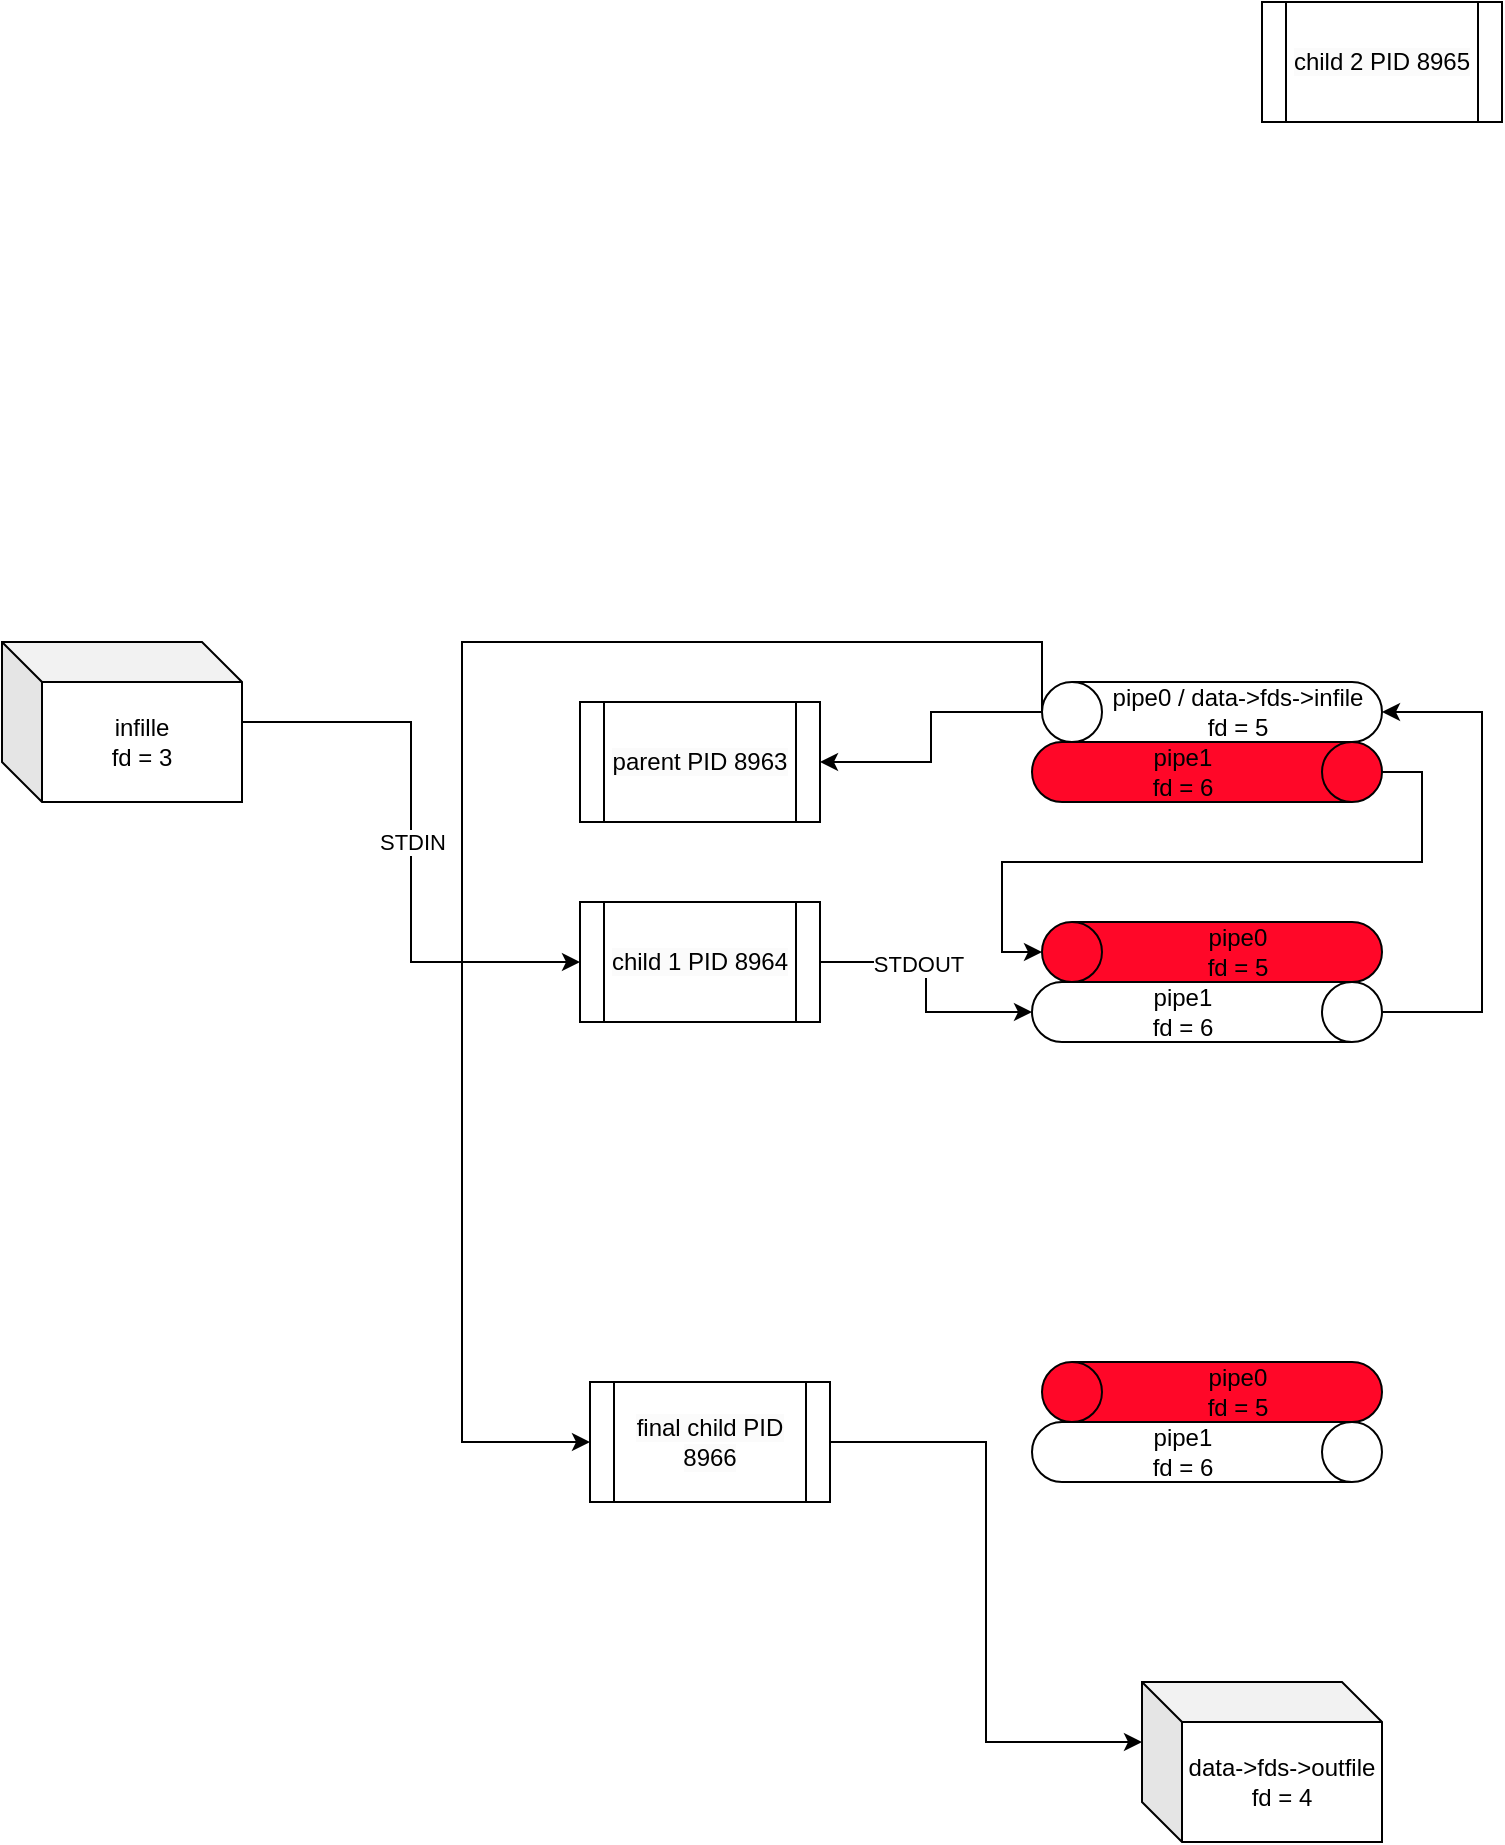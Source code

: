 <mxfile version="26.0.16">
  <diagram name="Página-1" id="Pu0nokxnrZLM9DPjROEs">
    <mxGraphModel dx="1376" dy="754" grid="1" gridSize="10" guides="1" tooltips="1" connect="1" arrows="1" fold="1" page="1" pageScale="1" pageWidth="827" pageHeight="1169" math="0" shadow="0">
      <root>
        <mxCell id="0" />
        <mxCell id="1" parent="0" />
        <mxCell id="TkE53SrEO5YB9DNX2DDW-38" style="edgeStyle=orthogonalEdgeStyle;rounded=0;orthogonalLoop=1;jettySize=auto;html=1;entryX=1;entryY=0.5;entryDx=0;entryDy=0;" edge="1" parent="1" source="TkE53SrEO5YB9DNX2DDW-7" target="TkE53SrEO5YB9DNX2DDW-18">
          <mxGeometry relative="1" as="geometry" />
        </mxCell>
        <mxCell id="TkE53SrEO5YB9DNX2DDW-50" style="edgeStyle=orthogonalEdgeStyle;rounded=0;orthogonalLoop=1;jettySize=auto;html=1;entryX=0;entryY=0.5;entryDx=0;entryDy=0;exitX=0.5;exitY=0;exitDx=0;exitDy=0;exitPerimeter=0;" edge="1" parent="1" source="TkE53SrEO5YB9DNX2DDW-7" target="TkE53SrEO5YB9DNX2DDW-21">
          <mxGeometry relative="1" as="geometry">
            <mxPoint x="300" y="710" as="targetPoint" />
            <Array as="points">
              <mxPoint x="580" y="340" />
              <mxPoint x="290" y="340" />
              <mxPoint x="290" y="740" />
            </Array>
          </mxGeometry>
        </mxCell>
        <mxCell id="TkE53SrEO5YB9DNX2DDW-7" value="pipe0 / data->fds->infile&lt;div&gt;fd = 5&lt;/div&gt;" style="shape=cylinder3;whiteSpace=wrap;html=1;boundedLbl=1;backgroundOutline=1;size=15;direction=north;" vertex="1" parent="1">
          <mxGeometry x="580" y="360" width="170" height="30" as="geometry" />
        </mxCell>
        <mxCell id="TkE53SrEO5YB9DNX2DDW-24" value="STDIN" style="edgeStyle=orthogonalEdgeStyle;rounded=0;orthogonalLoop=1;jettySize=auto;html=1;entryX=0;entryY=0.5;entryDx=0;entryDy=0;" edge="1" parent="1" source="TkE53SrEO5YB9DNX2DDW-8" target="TkE53SrEO5YB9DNX2DDW-19">
          <mxGeometry relative="1" as="geometry" />
        </mxCell>
        <mxCell id="TkE53SrEO5YB9DNX2DDW-8" value="infille&lt;div&gt;fd = 3&lt;/div&gt;" style="shape=cube;whiteSpace=wrap;html=1;boundedLbl=1;backgroundOutline=1;darkOpacity=0.05;darkOpacity2=0.1;" vertex="1" parent="1">
          <mxGeometry x="60" y="340" width="120" height="80" as="geometry" />
        </mxCell>
        <mxCell id="TkE53SrEO5YB9DNX2DDW-9" value="data->fds->outfile&lt;div&gt;fd = 4&lt;/div&gt;" style="shape=cube;whiteSpace=wrap;html=1;boundedLbl=1;backgroundOutline=1;darkOpacity=0.05;darkOpacity2=0.1;" vertex="1" parent="1">
          <mxGeometry x="630" y="860" width="120" height="80" as="geometry" />
        </mxCell>
        <mxCell id="TkE53SrEO5YB9DNX2DDW-49" style="edgeStyle=orthogonalEdgeStyle;rounded=0;orthogonalLoop=1;jettySize=auto;html=1;entryX=0.5;entryY=0;entryDx=0;entryDy=0;entryPerimeter=0;exitX=0.5;exitY=0;exitDx=0;exitDy=0;exitPerimeter=0;" edge="1" parent="1" source="TkE53SrEO5YB9DNX2DDW-17" target="TkE53SrEO5YB9DNX2DDW-22">
          <mxGeometry relative="1" as="geometry">
            <mxPoint x="540" y="460" as="targetPoint" />
          </mxGeometry>
        </mxCell>
        <mxCell id="TkE53SrEO5YB9DNX2DDW-17" value="pipe1&lt;div&gt;fd = 6&lt;/div&gt;" style="shape=cylinder3;whiteSpace=wrap;html=1;boundedLbl=1;backgroundOutline=1;size=15;direction=south;fillColor=light-dark(#FF0728,#000000);" vertex="1" parent="1">
          <mxGeometry x="575" y="390" width="175" height="30" as="geometry" />
        </mxCell>
        <mxCell id="TkE53SrEO5YB9DNX2DDW-18" value="&lt;span style=&quot;color: rgb(0, 0, 0); font-family: Helvetica; font-size: 12px; font-style: normal; font-variant-ligatures: normal; font-variant-caps: normal; font-weight: 400; letter-spacing: normal; orphans: 2; text-align: center; text-indent: 0px; text-transform: none; widows: 2; word-spacing: 0px; -webkit-text-stroke-width: 0px; white-space: normal; background-color: rgb(251, 251, 251); text-decoration-thickness: initial; text-decoration-style: initial; text-decoration-color: initial; display: inline !important; float: none;&quot;&gt;parent PID 8963&lt;/span&gt;" style="shape=process;whiteSpace=wrap;html=1;backgroundOutline=1;" vertex="1" parent="1">
          <mxGeometry x="349" y="370" width="120" height="60" as="geometry" />
        </mxCell>
        <mxCell id="TkE53SrEO5YB9DNX2DDW-19" value="&lt;span style=&quot;color: rgb(0, 0, 0); font-family: Helvetica; font-size: 12px; font-style: normal; font-variant-ligatures: normal; font-variant-caps: normal; font-weight: 400; letter-spacing: normal; orphans: 2; text-align: center; text-indent: 0px; text-transform: none; widows: 2; word-spacing: 0px; -webkit-text-stroke-width: 0px; white-space: normal; background-color: rgb(251, 251, 251); text-decoration-thickness: initial; text-decoration-style: initial; text-decoration-color: initial; display: inline !important; float: none;&quot;&gt;child 1 PID 8964&lt;/span&gt;" style="shape=process;whiteSpace=wrap;html=1;backgroundOutline=1;" vertex="1" parent="1">
          <mxGeometry x="349" y="470" width="120" height="60" as="geometry" />
        </mxCell>
        <mxCell id="TkE53SrEO5YB9DNX2DDW-20" value="&lt;span style=&quot;color: rgb(0, 0, 0); font-family: Helvetica; font-size: 12px; font-style: normal; font-variant-ligatures: normal; font-variant-caps: normal; font-weight: 400; letter-spacing: normal; orphans: 2; text-align: center; text-indent: 0px; text-transform: none; widows: 2; word-spacing: 0px; -webkit-text-stroke-width: 0px; white-space: normal; background-color: rgb(251, 251, 251); text-decoration-thickness: initial; text-decoration-style: initial; text-decoration-color: initial; display: inline !important; float: none;&quot;&gt;child 2 PID 8965&lt;/span&gt;" style="shape=process;whiteSpace=wrap;html=1;backgroundOutline=1;" vertex="1" parent="1">
          <mxGeometry x="690" y="20" width="120" height="60" as="geometry" />
        </mxCell>
        <mxCell id="TkE53SrEO5YB9DNX2DDW-21" value="&lt;span style=&quot;color: rgb(0, 0, 0); font-family: Helvetica; font-size: 12px; font-style: normal; font-variant-ligatures: normal; font-variant-caps: normal; font-weight: 400; letter-spacing: normal; orphans: 2; text-align: center; text-indent: 0px; text-transform: none; widows: 2; word-spacing: 0px; -webkit-text-stroke-width: 0px; white-space: normal; background-color: rgb(251, 251, 251); text-decoration-thickness: initial; text-decoration-style: initial; text-decoration-color: initial; display: inline !important; float: none;&quot;&gt;final child PID 8966&lt;/span&gt;" style="shape=process;whiteSpace=wrap;html=1;backgroundOutline=1;" vertex="1" parent="1">
          <mxGeometry x="354" y="710" width="120" height="60" as="geometry" />
        </mxCell>
        <mxCell id="TkE53SrEO5YB9DNX2DDW-22" value="pipe0&lt;div&gt;fd = 5&lt;/div&gt;" style="shape=cylinder3;whiteSpace=wrap;html=1;boundedLbl=1;backgroundOutline=1;size=15;direction=north;fillColor=light-dark(#FF0728,var(--ge-dark-color, #121212));" vertex="1" parent="1">
          <mxGeometry x="580" y="480" width="170" height="30" as="geometry" />
        </mxCell>
        <mxCell id="TkE53SrEO5YB9DNX2DDW-46" style="edgeStyle=orthogonalEdgeStyle;rounded=0;orthogonalLoop=1;jettySize=auto;html=1;entryX=0.5;entryY=1;entryDx=0;entryDy=0;entryPerimeter=0;" edge="1" parent="1" source="TkE53SrEO5YB9DNX2DDW-23" target="TkE53SrEO5YB9DNX2DDW-7">
          <mxGeometry relative="1" as="geometry">
            <mxPoint x="800" y="525" as="targetPoint" />
            <Array as="points">
              <mxPoint x="800" y="525" />
              <mxPoint x="800" y="375" />
            </Array>
          </mxGeometry>
        </mxCell>
        <mxCell id="TkE53SrEO5YB9DNX2DDW-23" value="pipe1&lt;div&gt;fd = 6&lt;/div&gt;" style="shape=cylinder3;whiteSpace=wrap;html=1;boundedLbl=1;backgroundOutline=1;size=15;direction=south;" vertex="1" parent="1">
          <mxGeometry x="575" y="510" width="175" height="30" as="geometry" />
        </mxCell>
        <mxCell id="TkE53SrEO5YB9DNX2DDW-25" style="edgeStyle=orthogonalEdgeStyle;rounded=0;orthogonalLoop=1;jettySize=auto;html=1;entryX=0.5;entryY=1;entryDx=0;entryDy=0;entryPerimeter=0;" edge="1" parent="1" source="TkE53SrEO5YB9DNX2DDW-19" target="TkE53SrEO5YB9DNX2DDW-23">
          <mxGeometry relative="1" as="geometry" />
        </mxCell>
        <mxCell id="TkE53SrEO5YB9DNX2DDW-45" value="STDOUT" style="edgeLabel;html=1;align=center;verticalAlign=middle;resizable=0;points=[];" vertex="1" connectable="0" parent="TkE53SrEO5YB9DNX2DDW-25">
          <mxGeometry x="-0.261" y="-1" relative="1" as="geometry">
            <mxPoint as="offset" />
          </mxGeometry>
        </mxCell>
        <mxCell id="TkE53SrEO5YB9DNX2DDW-28" value="pipe0&lt;div&gt;fd = 5&lt;/div&gt;" style="shape=cylinder3;whiteSpace=wrap;html=1;boundedLbl=1;backgroundOutline=1;size=15;direction=north;fillColor=light-dark(#FF0728,var(--ge-dark-color, #121212));" vertex="1" parent="1">
          <mxGeometry x="580" y="700" width="170" height="30" as="geometry" />
        </mxCell>
        <mxCell id="TkE53SrEO5YB9DNX2DDW-29" value="pipe1&lt;div&gt;fd = 6&lt;/div&gt;" style="shape=cylinder3;whiteSpace=wrap;html=1;boundedLbl=1;backgroundOutline=1;size=15;direction=south;" vertex="1" parent="1">
          <mxGeometry x="575" y="730" width="175" height="30" as="geometry" />
        </mxCell>
        <mxCell id="TkE53SrEO5YB9DNX2DDW-31" style="edgeStyle=orthogonalEdgeStyle;rounded=0;orthogonalLoop=1;jettySize=auto;html=1;entryX=0;entryY=0;entryDx=0;entryDy=30;entryPerimeter=0;" edge="1" parent="1" source="TkE53SrEO5YB9DNX2DDW-21" target="TkE53SrEO5YB9DNX2DDW-9">
          <mxGeometry relative="1" as="geometry" />
        </mxCell>
      </root>
    </mxGraphModel>
  </diagram>
</mxfile>
